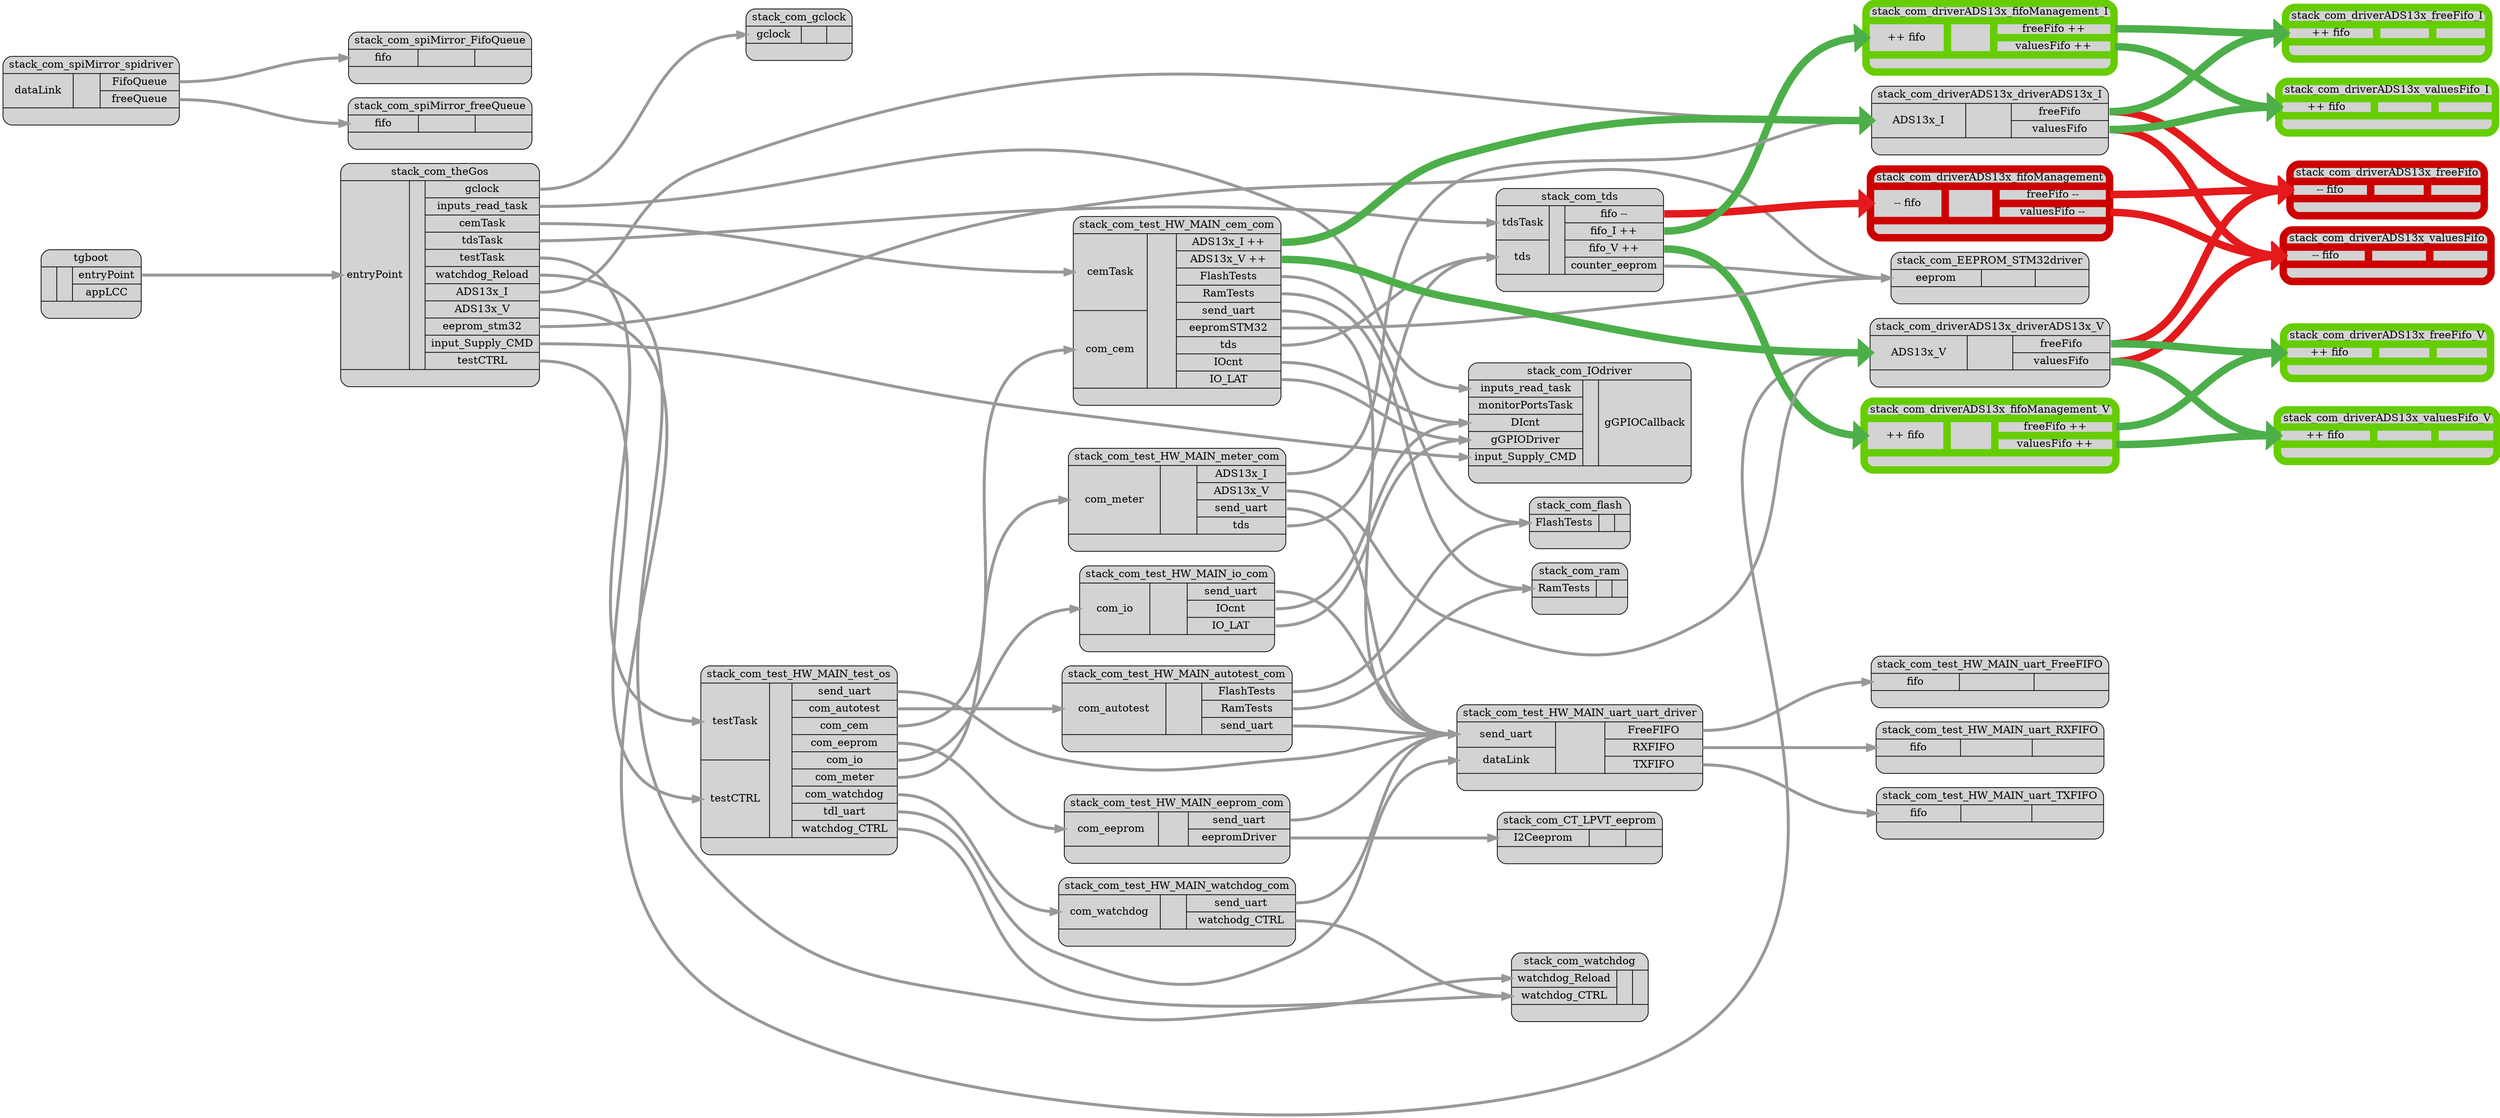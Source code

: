 digraph TopLevel {
rankdir=LR;
ranksep=3;
tgbootComp [URL="TopLevel.tgboot.gv",shape=Mrecord,style=filled,fillcolor=lightgrey,color=black,label="tgboot | {{  } | | { <entryPoint> entryPoint | <appLCC> appLCC }} | " ];
stack_com_theGosComp [URL="TopLevel.stack_com_theGos.gv",shape=Mrecord,style=filled,fillcolor=lightgrey,color=black,label="stack_com_theGos | {{ <entryPoint> entryPoint } | | { <gclock> gclock | <inputs_read_task> inputs_read_task | <cemTask> cemTask | <tdsTask> tdsTask | <testTask> testTask | <watchdog_Reload> watchdog_Reload | <ADS13x_I> ADS13x_I | <ADS13x_V> ADS13x_V | <eeprom_stm32> eeprom_stm32 | <input_Supply_CMD> input_Supply_CMD | <testCTRL> testCTRL }} | " ];
stack_com_watchdogComp [URL="TopLevel.stack_com_watchdog.gv",shape=Mrecord,style=filled,fillcolor=lightgrey,color=black,label="stack_com_watchdog | {{ <watchdog_Reload> watchdog_Reload | <watchdog_CTRL> watchdog_CTRL } | | {  }} | " ];
stack_com_gclockComp [URL="TopLevel.stack_com_gclock.gv",shape=Mrecord,style=filled,fillcolor=lightgrey,color=black,label="stack_com_gclock | {{ <gclock> gclock } | | {  }} | " ];
stack_com_flashComp [URL="TopLevel.stack_com_flash.gv",shape=Mrecord,style=filled,fillcolor=lightgrey,color=black,label="stack_com_flash | {{ <FlashTests> FlashTests } | | {  }} | " ];
stack_com_ramComp [URL="TopLevel.stack_com_ram.gv",shape=Mrecord,style=filled,fillcolor=lightgrey,color=black,label="stack_com_ram | {{ <RamTests> RamTests } | | {  }} | " ];
stack_com_tdsComp [URL="TopLevel.stack_com_tds.gv",shape=Mrecord,style=filled,fillcolor=lightgrey,color=black,label="stack_com_tds | {{ <tdsTask> tdsTask | <tds> tds } | | { <fifo> fifo -- | <fifo_I> fifo_I ++ | <fifo_V> fifo_V ++ | <counter_eeprom> counter_eeprom }} | " ];
stack_com_CT_LPVT_eepromComp [URL="TopLevel.stack_com_CT_LPVT_eeprom.gv",shape=Mrecord,style=filled,fillcolor=lightgrey,color=black,label="stack_com_CT_LPVT_eeprom | {{ <I2Ceeprom> I2Ceeprom } | | {  }} | " ];
stack_com_IOdriverComp [URL="TopLevel.stack_com_IOdriver.gv",shape=Mrecord,style=filled,fillcolor=lightgrey,color=black,label="stack_com_IOdriver | {{ <inputs_read_task> inputs_read_task | <monitorPortsTask> monitorPortsTask | <DIcnt> DIcnt | <gGPIODriver> gGPIODriver | <input_Supply_CMD> input_Supply_CMD } | | { <gGPIOCallback> gGPIOCallback }} | " ];
stack_com_EEPROM_STM32driverComp [URL="TopLevel.stack_com_EEPROM_STM32driver.gv",shape=Mrecord,style=filled,fillcolor=lightgrey,color=black,label="stack_com_EEPROM_STM32driver | {{ <eeprom> eeprom } | | {  }} | " ];
stack_com_test_HW_MAIN_watchdog_comComp [URL="TopLevel.stack_com_test_HW_MAIN_watchdog_com.gv",shape=Mrecord,style=filled,fillcolor=lightgrey,color=black,label="stack_com_test_HW_MAIN_watchdog_com | {{ <com_watchdog> com_watchdog } | | { <send_uart> send_uart | <watchodg_CTRL> watchodg_CTRL }} | " ];
stack_com_test_HW_MAIN_test_osComp [URL="TopLevel.stack_com_test_HW_MAIN_test_os.gv",shape=Mrecord,style=filled,fillcolor=lightgrey,color=black,label="stack_com_test_HW_MAIN_test_os | {{ <testTask> testTask | <testCTRL> testCTRL } | | { <send_uart> send_uart | <com_autotest> com_autotest | <com_cem> com_cem | <com_eeprom> com_eeprom | <com_io> com_io | <com_meter> com_meter | <com_watchdog> com_watchdog | <tdl_uart> tdl_uart | <watchdog_CTRL> watchdog_CTRL }} | " ];
stack_com_test_HW_MAIN_autotest_comComp [URL="TopLevel.stack_com_test_HW_MAIN_autotest_com.gv",shape=Mrecord,style=filled,fillcolor=lightgrey,color=black,label="stack_com_test_HW_MAIN_autotest_com | {{ <com_autotest> com_autotest } | | { <FlashTests> FlashTests | <RamTests> RamTests | <send_uart> send_uart }} | " ];
stack_com_test_HW_MAIN_meter_comComp [URL="TopLevel.stack_com_test_HW_MAIN_meter_com.gv",shape=Mrecord,style=filled,fillcolor=lightgrey,color=black,label="stack_com_test_HW_MAIN_meter_com | {{ <com_meter> com_meter } | | { <ADS13x_I> ADS13x_I | <ADS13x_V> ADS13x_V | <send_uart> send_uart | <tds> tds }} | " ];
stack_com_test_HW_MAIN_eeprom_comComp [URL="TopLevel.stack_com_test_HW_MAIN_eeprom_com.gv",shape=Mrecord,style=filled,fillcolor=lightgrey,color=black,label="stack_com_test_HW_MAIN_eeprom_com | {{ <com_eeprom> com_eeprom } | | { <send_uart> send_uart | <eepromDriver> eepromDriver }} | " ];
stack_com_test_HW_MAIN_io_comComp [URL="TopLevel.stack_com_test_HW_MAIN_io_com.gv",shape=Mrecord,style=filled,fillcolor=lightgrey,color=black,label="stack_com_test_HW_MAIN_io_com | {{ <com_io> com_io } | | { <send_uart> send_uart | <IOcnt> IOcnt | <IO_LAT> IO_LAT }} | " ];
stack_com_test_HW_MAIN_cem_comComp [URL="TopLevel.stack_com_test_HW_MAIN_cem_com.gv",shape=Mrecord,style=filled,fillcolor=lightgrey,color=black,label="stack_com_test_HW_MAIN_cem_com | {{ <cemTask> cemTask | <com_cem> com_cem } | | { <ADS13x_I> ADS13x_I ++ | <ADS13x_V> ADS13x_V ++ | <FlashTests> FlashTests | <RamTests> RamTests | <send_uart> send_uart | <eepromSTM32> eepromSTM32 | <tds> tds | <IOcnt> IOcnt | <IO_LAT> IO_LAT }} | " ];
stack_com_test_HW_MAIN_uart_FreeFIFOComp [URL="TopLevel.stack_com_test_HW_MAIN_uart_FreeFIFO.gv",shape=Mrecord,style=filled,fillcolor=lightgrey,color=black,label="stack_com_test_HW_MAIN_uart_FreeFIFO | {{ <fifo> fifo } | | {  }} | " ];
stack_com_test_HW_MAIN_uart_TXFIFOComp [URL="TopLevel.stack_com_test_HW_MAIN_uart_TXFIFO.gv",shape=Mrecord,style=filled,fillcolor=lightgrey,color=black,label="stack_com_test_HW_MAIN_uart_TXFIFO | {{ <fifo> fifo } | | {  }} | " ];
stack_com_test_HW_MAIN_uart_RXFIFOComp [URL="TopLevel.stack_com_test_HW_MAIN_uart_RXFIFO.gv",shape=Mrecord,style=filled,fillcolor=lightgrey,color=black,label="stack_com_test_HW_MAIN_uart_RXFIFO | {{ <fifo> fifo } | | {  }} | " ];
stack_com_test_HW_MAIN_uart_uart_driverComp [URL="TopLevel.stack_com_test_HW_MAIN_uart_uart_driver.gv",shape=Mrecord,style=filled,fillcolor=lightgrey,color=black,label="stack_com_test_HW_MAIN_uart_uart_driver | {{ <send_uart> send_uart | <dataLink> dataLink } | | { <FreeFIFO> FreeFIFO | <RXFIFO> RXFIFO | <TXFIFO> TXFIFO }} | " ];
stack_com_driverADS13x_driverADS13x_IComp [URL="TopLevel.stack_com_driverADS13x_driverADS13x_I.gv",shape=Mrecord,style=filled,fillcolor=lightgrey,color=black,label="stack_com_driverADS13x_driverADS13x_I | {{ <ADS13x_I> ADS13x_I } | | { <freeFifo> freeFifo | <valuesFifo> valuesFifo }} | " ];
stack_com_driverADS13x_driverADS13x_VComp [URL="TopLevel.stack_com_driverADS13x_driverADS13x_V.gv",shape=Mrecord,style=filled,fillcolor=lightgrey,color=black,label="stack_com_driverADS13x_driverADS13x_V | {{ <ADS13x_V> ADS13x_V } | | { <freeFifo> freeFifo | <valuesFifo> valuesFifo }} | " ];
stack_com_spiMirror_FifoQueueComp [URL="TopLevel.stack_com_spiMirror_FifoQueue.gv",shape=Mrecord,style=filled,fillcolor=lightgrey,color=black,label="stack_com_spiMirror_FifoQueue | {{ <fifo> fifo } | | {  }} | " ];
stack_com_spiMirror_freeQueueComp [URL="TopLevel.stack_com_spiMirror_freeQueue.gv",shape=Mrecord,style=filled,fillcolor=lightgrey,color=black,label="stack_com_spiMirror_freeQueue | {{ <fifo> fifo } | | {  }} | " ];
stack_com_spiMirror_spidriverComp [URL="TopLevel.stack_com_spiMirror_spidriver.gv",shape=Mrecord,style=filled,fillcolor=lightgrey,color=black,label="stack_com_spiMirror_spidriver | {{ <dataLink> dataLink } | | { <FifoQueue> FifoQueue | <freeQueue> freeQueue }} | " ];
stack_com_driverADS13x_freeFifoComp [URL="TopLevel.stack_com_driverADS13x_freeFifo.gv",shape=Mrecord,style=filled,fillcolor=lightgrey,color=red3,penwidth=10,penwidth=10,label="stack_com_driverADS13x_freeFifo | {{ <fifo> -- fifo } | | {  }} | " ];
stack_com_driverADS13x_valuesFifoComp [URL="TopLevel.stack_com_driverADS13x_valuesFifo.gv",shape=Mrecord,style=filled,fillcolor=lightgrey,color=red3,penwidth=10,label="stack_com_driverADS13x_valuesFifo | {{ <fifo> -- fifo } | | {  }} | " ];
stack_com_driverADS13x_fifoManagementComp [URL="TopLevel.stack_com_driverADS13x_fifoManagement.gv",shape=Mrecord,style=filled,fillcolor=lightgrey,color=red3,penwidth=10,label="stack_com_driverADS13x_fifoManagement | {{ <fifo> -- fifo } | | { <freeFifo> freeFifo -- | <valuesFifo> valuesFifo -- }} | " ];
stack_com_driverADS13x_freeFifo_IComp [URL="TopLevel.stack_com_driverADS13x_freeFifo_I.gv",shape=Mrecord,style=filled,fillcolor=lightgrey,color=chartreuse3,penwidth=10,label="stack_com_driverADS13x_freeFifo_I | {{ <fifo> ++ fifo } | | {  }} | " ];
stack_com_driverADS13x_valuesFifo_IComp [URL="TopLevel.stack_com_driverADS13x_valuesFifo_I.gv",shape=Mrecord,style=filled,fillcolor=lightgrey,color=chartreuse3,penwidth=10,label="stack_com_driverADS13x_valuesFifo_I | {{ <fifo> ++ fifo } | | {  }} | " ];
stack_com_driverADS13x_freeFifo_VComp [URL="TopLevel.stack_com_driverADS13x_freeFifo_V.gv",shape=Mrecord,style=filled,fillcolor=lightgrey,color=chartreuse3,penwidth=10,label="stack_com_driverADS13x_freeFifo_V | {{ <fifo> ++ fifo } | | {  }} | " ];
stack_com_driverADS13x_valuesFifo_VComp [URL="TopLevel.stack_com_driverADS13x_valuesFifo_V.gv",shape=Mrecord,style=filled,fillcolor=lightgrey,color=chartreuse3,penwidth=10,label="stack_com_driverADS13x_valuesFifo_V | {{ <fifo> ++ fifo } | | {  }} | " ];
stack_com_driverADS13x_fifoManagement_IComp [URL="TopLevel.stack_com_driverADS13x_fifoManagement_I.gv",shape=Mrecord,style=filled,fillcolor=lightgrey,color=chartreuse3,penwidth=10,label="stack_com_driverADS13x_fifoManagement_I | {{ <fifo> ++ fifo } | | { <freeFifo> freeFifo ++ | <valuesFifo> valuesFifo ++ }} | " ];
stack_com_driverADS13x_fifoManagement_VComp [URL="TopLevel.stack_com_driverADS13x_fifoManagement_V.gv",shape=Mrecord,style=filled,fillcolor=lightgrey,color=chartreuse3,penwidth=10,label="stack_com_driverADS13x_fifoManagement_V | {{ <fifo> ++ fifo } | | { <freeFifo> freeFifo ++ | <valuesFifo> valuesFifo ++ }} | " ];
stack_com_test_HW_MAIN_eeprom_comComp:eepromDriver->stack_com_CT_LPVT_eepromComp:I2Ceeprom[colorscheme="set19" color=9, penwidth=4];
stack_com_tdsComp:counter_eeprom->stack_com_EEPROM_STM32driverComp:eeprom[colorscheme="set19" color=9, penwidth=4];
stack_com_test_HW_MAIN_cem_comComp:eepromSTM32->stack_com_EEPROM_STM32driverComp:eeprom[colorscheme="set19" color=9, penwidth=4];
stack_com_theGosComp:eeprom_stm32->stack_com_EEPROM_STM32driverComp:eeprom[colorscheme="set19" color=9, penwidth=4];
stack_com_test_HW_MAIN_cem_comComp:IOcnt->stack_com_IOdriverComp:DIcnt[colorscheme="set19" color=9, penwidth=4];
stack_com_test_HW_MAIN_io_comComp:IOcnt->stack_com_IOdriverComp:DIcnt[colorscheme="set19" color=9, penwidth=4];
stack_com_test_HW_MAIN_cem_comComp:IO_LAT->stack_com_IOdriverComp:gGPIODriver[colorscheme="set19" color=9, penwidth=4];
stack_com_test_HW_MAIN_io_comComp:IO_LAT->stack_com_IOdriverComp:gGPIODriver[colorscheme="set19" color=9, penwidth=4];
stack_com_theGosComp:input_Supply_CMD->stack_com_IOdriverComp:input_Supply_CMD[colorscheme="set19" color=9, penwidth=4];
stack_com_theGosComp:inputs_read_task->stack_com_IOdriverComp:inputs_read_task[colorscheme="set19" color=9, penwidth=4];
stack_com_test_HW_MAIN_cem_comComp:ADS13x_I->stack_com_driverADS13x_driverADS13x_IComp:ADS13x_I[colorscheme="set19" color=3, penwidth=10];
stack_com_test_HW_MAIN_meter_comComp:ADS13x_I->stack_com_driverADS13x_driverADS13x_IComp:ADS13x_I[colorscheme="set19" color=9, penwidth=4];
stack_com_theGosComp:ADS13x_I->stack_com_driverADS13x_driverADS13x_IComp:ADS13x_I[colorscheme="set19" color=9, penwidth=4];
stack_com_test_HW_MAIN_cem_comComp:ADS13x_V->stack_com_driverADS13x_driverADS13x_VComp:ADS13x_V[colorscheme="set19" color=3, penwidth=10];
stack_com_test_HW_MAIN_meter_comComp:ADS13x_V->stack_com_driverADS13x_driverADS13x_VComp:ADS13x_V[colorscheme="set19" color=9, penwidth=4];
stack_com_theGosComp:ADS13x_V->stack_com_driverADS13x_driverADS13x_VComp:ADS13x_V[colorscheme="set19" color=9, penwidth=4];
stack_com_tdsComp:fifo->stack_com_driverADS13x_fifoManagementComp:fifo[colorscheme="set19" color=1, penwidth=10];
stack_com_tdsComp:fifo_I->stack_com_driverADS13x_fifoManagement_IComp:fifo[colorscheme="set19" color=3, penwidth=10];
stack_com_tdsComp:fifo_V->stack_com_driverADS13x_fifoManagement_VComp:fifo[colorscheme="set19" color=3, penwidth=10];
stack_com_driverADS13x_driverADS13x_IComp:freeFifo->stack_com_driverADS13x_freeFifoComp:fifo[colorscheme="set19" color=1, penwidth=10];
stack_com_driverADS13x_driverADS13x_VComp:freeFifo->stack_com_driverADS13x_freeFifoComp:fifo[colorscheme="set19" color=1, penwidth=10];
stack_com_driverADS13x_fifoManagementComp:freeFifo->stack_com_driverADS13x_freeFifoComp:fifo[colorscheme="set19" color=1, penwidth=10];
stack_com_driverADS13x_driverADS13x_IComp:freeFifo->stack_com_driverADS13x_freeFifo_IComp:fifo[colorscheme="set19" color=3, penwidth=10];
stack_com_driverADS13x_fifoManagement_IComp:freeFifo->stack_com_driverADS13x_freeFifo_IComp:fifo[colorscheme="set19" color=3, penwidth=10];
stack_com_driverADS13x_driverADS13x_VComp:freeFifo->stack_com_driverADS13x_freeFifo_VComp:fifo[colorscheme="set19" color=3, penwidth=10];
stack_com_driverADS13x_fifoManagement_VComp:freeFifo->stack_com_driverADS13x_freeFifo_VComp:fifo[colorscheme="set19" color=3, penwidth=10];
stack_com_driverADS13x_driverADS13x_IComp:valuesFifo->stack_com_driverADS13x_valuesFifoComp:fifo[colorscheme="set19" color=1, penwidth=10];
stack_com_driverADS13x_driverADS13x_VComp:valuesFifo->stack_com_driverADS13x_valuesFifoComp:fifo[colorscheme="set19" color=1, penwidth=10];
stack_com_driverADS13x_fifoManagementComp:valuesFifo->stack_com_driverADS13x_valuesFifoComp:fifo[colorscheme="set19" color=1, penwidth=10];
stack_com_driverADS13x_driverADS13x_IComp:valuesFifo->stack_com_driverADS13x_valuesFifo_IComp:fifo[colorscheme="set19" color=3, penwidth=10];
stack_com_driverADS13x_fifoManagement_IComp:valuesFifo->stack_com_driverADS13x_valuesFifo_IComp:fifo[colorscheme="set19" color=3, penwidth=10];
stack_com_driverADS13x_driverADS13x_VComp:valuesFifo->stack_com_driverADS13x_valuesFifo_VComp:fifo[colorscheme="set19" color=3, penwidth=10];
stack_com_driverADS13x_fifoManagement_VComp:valuesFifo->stack_com_driverADS13x_valuesFifo_VComp:fifo[colorscheme="set19" color=3, penwidth=10];
stack_com_test_HW_MAIN_autotest_comComp:FlashTests->stack_com_flashComp:FlashTests[colorscheme="set19" color=9, penwidth=4];
stack_com_test_HW_MAIN_cem_comComp:FlashTests->stack_com_flashComp:FlashTests[colorscheme="set19" color=9, penwidth=4];
stack_com_theGosComp:gclock->stack_com_gclockComp:gclock[colorscheme="set19" color=9, penwidth=4];
stack_com_test_HW_MAIN_autotest_comComp:RamTests->stack_com_ramComp:RamTests[colorscheme="set19" color=9, penwidth=4];
stack_com_test_HW_MAIN_cem_comComp:RamTests->stack_com_ramComp:RamTests[colorscheme="set19" color=9, penwidth=4];
stack_com_spiMirror_spidriverComp:FifoQueue->stack_com_spiMirror_FifoQueueComp:fifo[colorscheme="set19" color=9, penwidth=4];
stack_com_spiMirror_spidriverComp:freeQueue->stack_com_spiMirror_freeQueueComp:fifo[colorscheme="set19" color=9, penwidth=4];
stack_com_test_HW_MAIN_cem_comComp:tds->stack_com_tdsComp:tds[colorscheme="set19" color=9, penwidth=4];
stack_com_test_HW_MAIN_meter_comComp:tds->stack_com_tdsComp:tds[colorscheme="set19" color=9, penwidth=4];
stack_com_theGosComp:tdsTask->stack_com_tdsComp:tdsTask[colorscheme="set19" color=9, penwidth=4];
stack_com_test_HW_MAIN_test_osComp:com_autotest->stack_com_test_HW_MAIN_autotest_comComp:com_autotest[colorscheme="set19" color=9, penwidth=4];
stack_com_theGosComp:cemTask->stack_com_test_HW_MAIN_cem_comComp:cemTask[colorscheme="set19" color=9, penwidth=4];
stack_com_test_HW_MAIN_test_osComp:com_cem->stack_com_test_HW_MAIN_cem_comComp:com_cem[colorscheme="set19" color=9, penwidth=4];
stack_com_test_HW_MAIN_test_osComp:com_eeprom->stack_com_test_HW_MAIN_eeprom_comComp:com_eeprom[colorscheme="set19" color=9, penwidth=4];
stack_com_test_HW_MAIN_test_osComp:com_io->stack_com_test_HW_MAIN_io_comComp:com_io[colorscheme="set19" color=9, penwidth=4];
stack_com_test_HW_MAIN_test_osComp:com_meter->stack_com_test_HW_MAIN_meter_comComp:com_meter[colorscheme="set19" color=9, penwidth=4];
stack_com_theGosComp:testCTRL->stack_com_test_HW_MAIN_test_osComp:testCTRL[colorscheme="set19" color=9, penwidth=4];
stack_com_theGosComp:testTask->stack_com_test_HW_MAIN_test_osComp:testTask[colorscheme="set19" color=9, penwidth=4];
stack_com_test_HW_MAIN_uart_uart_driverComp:FreeFIFO->stack_com_test_HW_MAIN_uart_FreeFIFOComp:fifo[colorscheme="set19" color=9, penwidth=4];
stack_com_test_HW_MAIN_uart_uart_driverComp:RXFIFO->stack_com_test_HW_MAIN_uart_RXFIFOComp:fifo[colorscheme="set19" color=9, penwidth=4];
stack_com_test_HW_MAIN_uart_uart_driverComp:TXFIFO->stack_com_test_HW_MAIN_uart_TXFIFOComp:fifo[colorscheme="set19" color=9, penwidth=4];
stack_com_test_HW_MAIN_test_osComp:tdl_uart->stack_com_test_HW_MAIN_uart_uart_driverComp:dataLink[colorscheme="set19" color=9, penwidth=4];
stack_com_test_HW_MAIN_autotest_comComp:send_uart->stack_com_test_HW_MAIN_uart_uart_driverComp:send_uart[colorscheme="set19" color=9, penwidth=4];
stack_com_test_HW_MAIN_cem_comComp:send_uart->stack_com_test_HW_MAIN_uart_uart_driverComp:send_uart[colorscheme="set19" color=9, penwidth=4];
stack_com_test_HW_MAIN_eeprom_comComp:send_uart->stack_com_test_HW_MAIN_uart_uart_driverComp:send_uart[colorscheme="set19" color=9, penwidth=4];
stack_com_test_HW_MAIN_io_comComp:send_uart->stack_com_test_HW_MAIN_uart_uart_driverComp:send_uart[colorscheme="set19" color=9, penwidth=4];
stack_com_test_HW_MAIN_meter_comComp:send_uart->stack_com_test_HW_MAIN_uart_uart_driverComp:send_uart[colorscheme="set19" color=9, penwidth=4];
stack_com_test_HW_MAIN_test_osComp:send_uart->stack_com_test_HW_MAIN_uart_uart_driverComp:send_uart[colorscheme="set19" color=9, penwidth=4];
stack_com_test_HW_MAIN_watchdog_comComp:send_uart->stack_com_test_HW_MAIN_uart_uart_driverComp:send_uart[colorscheme="set19" color=9, penwidth=4];
stack_com_test_HW_MAIN_test_osComp:com_watchdog->stack_com_test_HW_MAIN_watchdog_comComp:com_watchdog[colorscheme="set19" color=9, penwidth=4];
tgbootComp:entryPoint->stack_com_theGosComp:entryPoint[colorscheme="set19" color=9, penwidth=4];
stack_com_test_HW_MAIN_test_osComp:watchdog_CTRL->stack_com_watchdogComp:watchdog_CTRL[colorscheme="set19" color=9, penwidth=4];
stack_com_test_HW_MAIN_watchdog_comComp:watchodg_CTRL->stack_com_watchdogComp:watchdog_CTRL[colorscheme="set19" color=9, penwidth=4];
stack_com_theGosComp:watchdog_Reload->stack_com_watchdogComp:watchdog_Reload[colorscheme="set19" color=9, penwidth=4];
}
